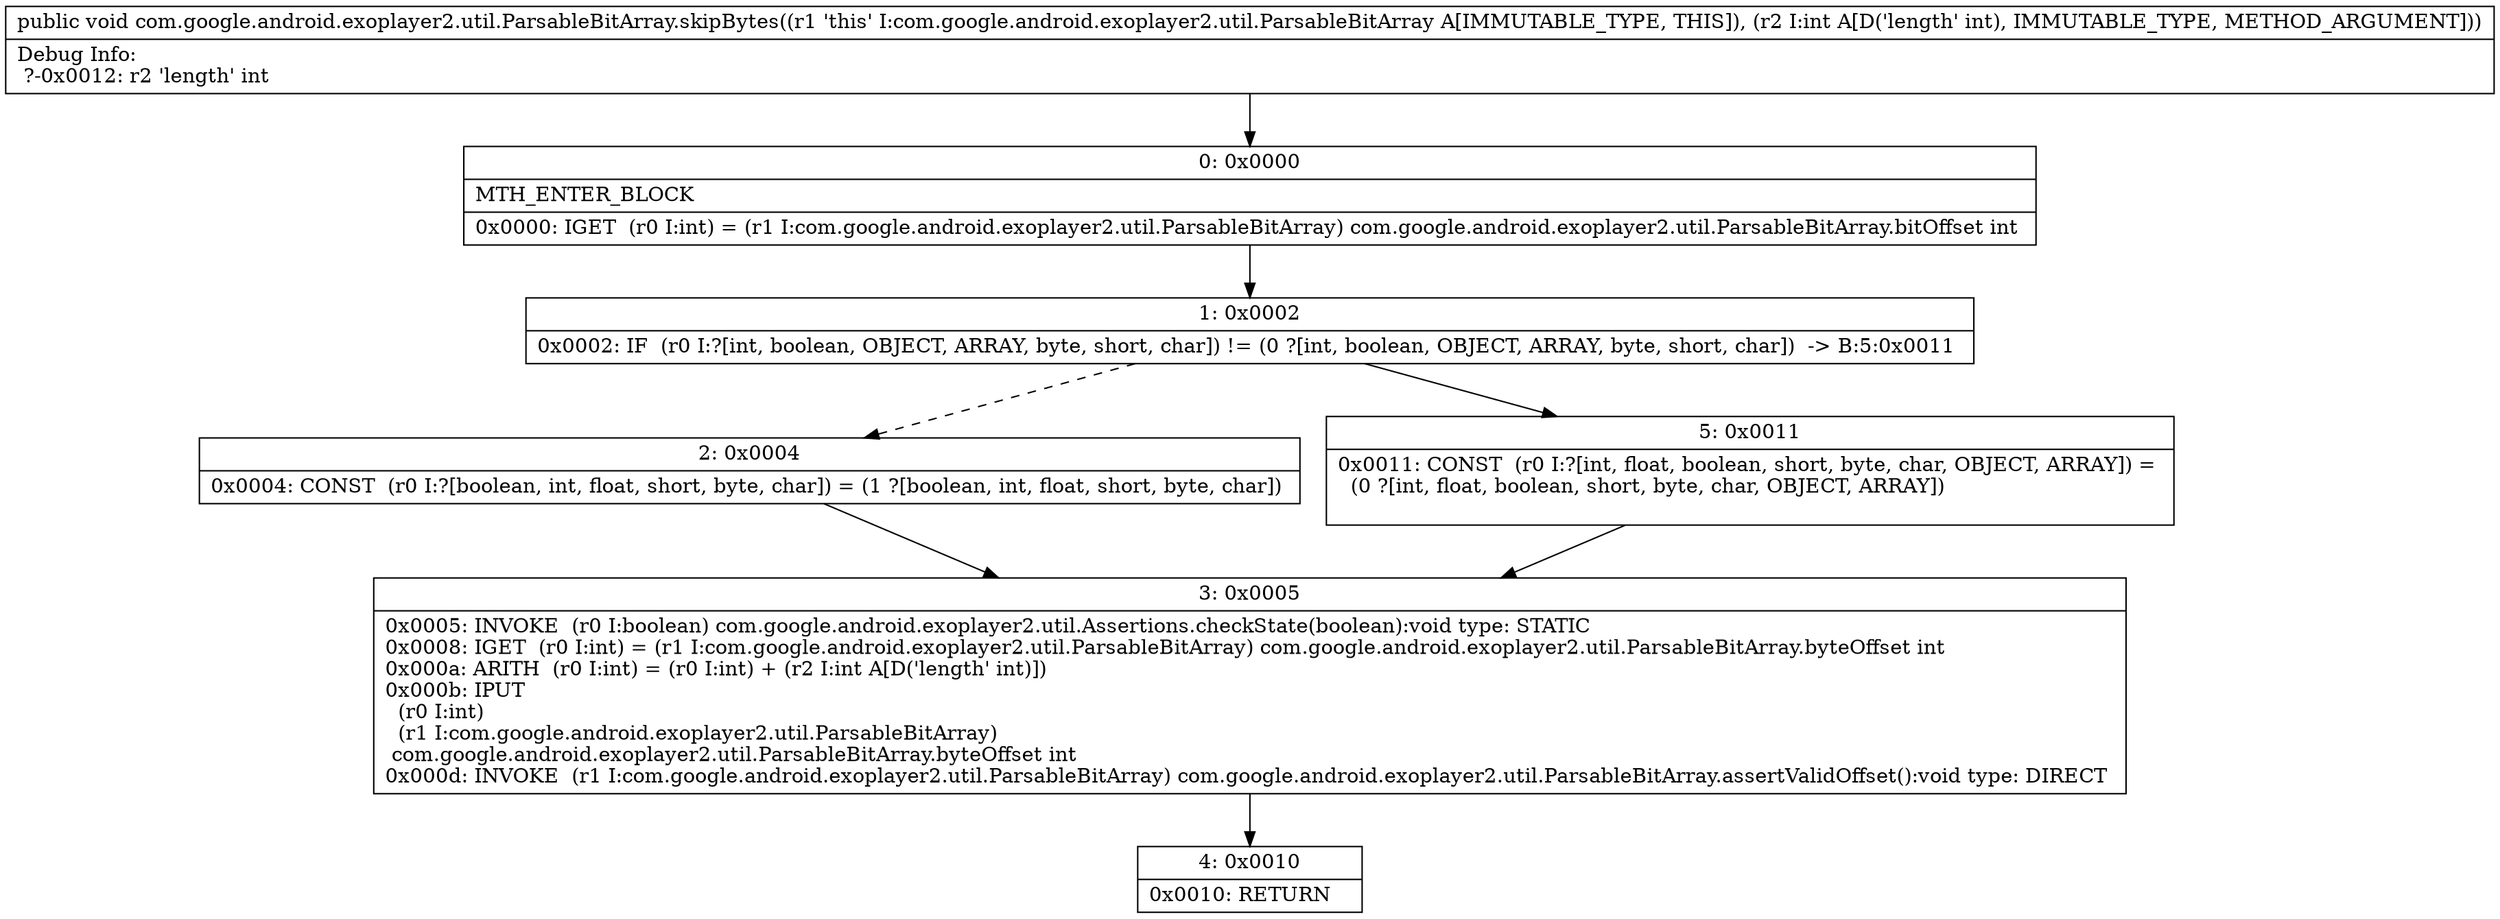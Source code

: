 digraph "CFG forcom.google.android.exoplayer2.util.ParsableBitArray.skipBytes(I)V" {
Node_0 [shape=record,label="{0\:\ 0x0000|MTH_ENTER_BLOCK\l|0x0000: IGET  (r0 I:int) = (r1 I:com.google.android.exoplayer2.util.ParsableBitArray) com.google.android.exoplayer2.util.ParsableBitArray.bitOffset int \l}"];
Node_1 [shape=record,label="{1\:\ 0x0002|0x0002: IF  (r0 I:?[int, boolean, OBJECT, ARRAY, byte, short, char]) != (0 ?[int, boolean, OBJECT, ARRAY, byte, short, char])  \-\> B:5:0x0011 \l}"];
Node_2 [shape=record,label="{2\:\ 0x0004|0x0004: CONST  (r0 I:?[boolean, int, float, short, byte, char]) = (1 ?[boolean, int, float, short, byte, char]) \l}"];
Node_3 [shape=record,label="{3\:\ 0x0005|0x0005: INVOKE  (r0 I:boolean) com.google.android.exoplayer2.util.Assertions.checkState(boolean):void type: STATIC \l0x0008: IGET  (r0 I:int) = (r1 I:com.google.android.exoplayer2.util.ParsableBitArray) com.google.android.exoplayer2.util.ParsableBitArray.byteOffset int \l0x000a: ARITH  (r0 I:int) = (r0 I:int) + (r2 I:int A[D('length' int)]) \l0x000b: IPUT  \l  (r0 I:int)\l  (r1 I:com.google.android.exoplayer2.util.ParsableBitArray)\l com.google.android.exoplayer2.util.ParsableBitArray.byteOffset int \l0x000d: INVOKE  (r1 I:com.google.android.exoplayer2.util.ParsableBitArray) com.google.android.exoplayer2.util.ParsableBitArray.assertValidOffset():void type: DIRECT \l}"];
Node_4 [shape=record,label="{4\:\ 0x0010|0x0010: RETURN   \l}"];
Node_5 [shape=record,label="{5\:\ 0x0011|0x0011: CONST  (r0 I:?[int, float, boolean, short, byte, char, OBJECT, ARRAY]) = \l  (0 ?[int, float, boolean, short, byte, char, OBJECT, ARRAY])\l \l}"];
MethodNode[shape=record,label="{public void com.google.android.exoplayer2.util.ParsableBitArray.skipBytes((r1 'this' I:com.google.android.exoplayer2.util.ParsableBitArray A[IMMUTABLE_TYPE, THIS]), (r2 I:int A[D('length' int), IMMUTABLE_TYPE, METHOD_ARGUMENT]))  | Debug Info:\l  ?\-0x0012: r2 'length' int\l}"];
MethodNode -> Node_0;
Node_0 -> Node_1;
Node_1 -> Node_2[style=dashed];
Node_1 -> Node_5;
Node_2 -> Node_3;
Node_3 -> Node_4;
Node_5 -> Node_3;
}

